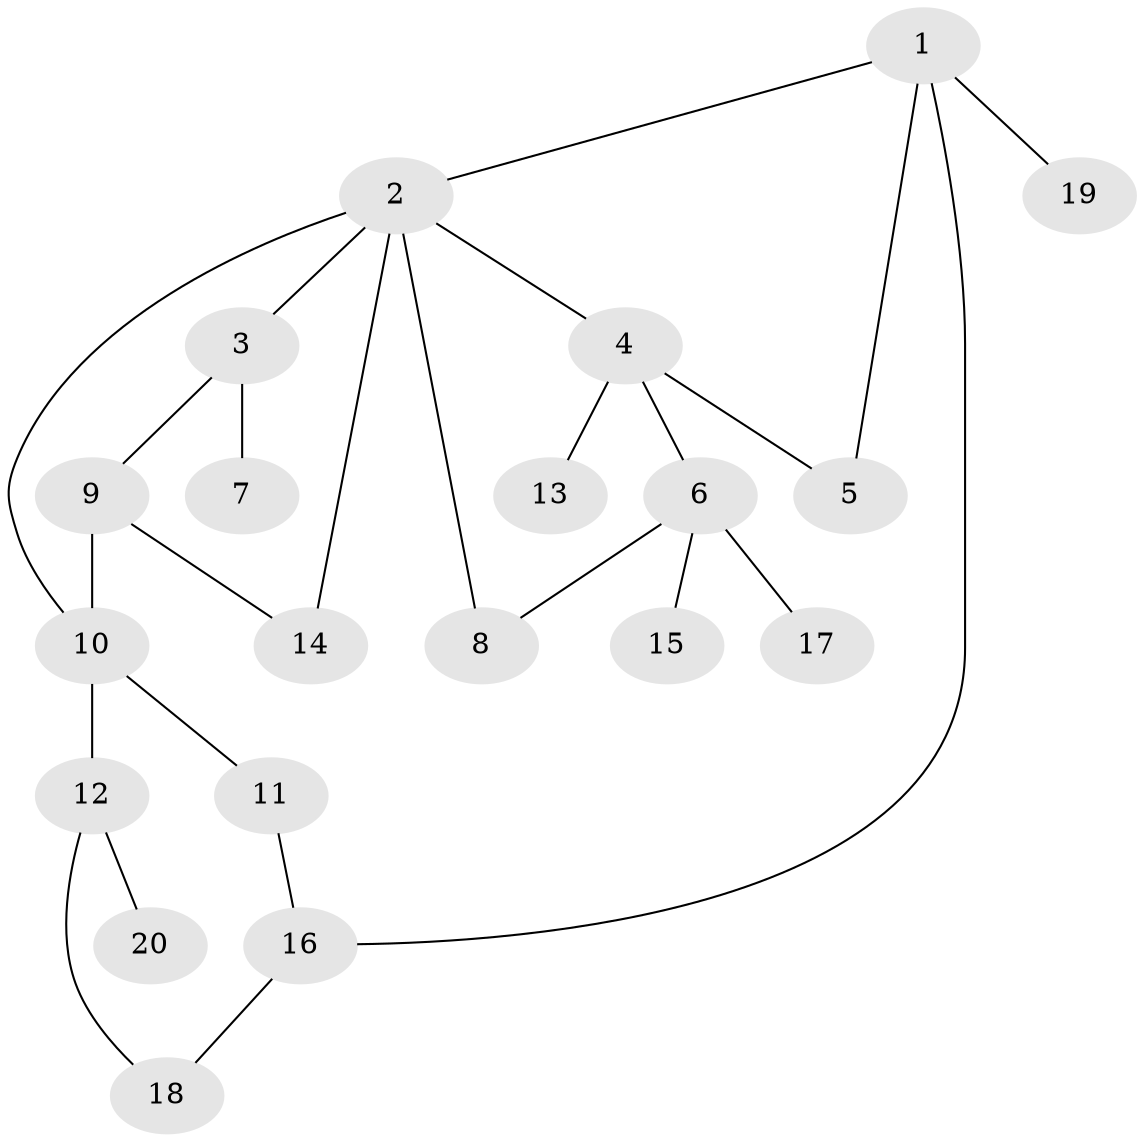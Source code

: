// Generated by graph-tools (version 1.1) at 2025/46/02/15/25 05:46:28]
// undirected, 20 vertices, 25 edges
graph export_dot {
graph [start="1"]
  node [color=gray90,style=filled];
  1;
  2;
  3;
  4;
  5;
  6;
  7;
  8;
  9;
  10;
  11;
  12;
  13;
  14;
  15;
  16;
  17;
  18;
  19;
  20;
  1 -- 2;
  1 -- 5;
  1 -- 16;
  1 -- 19;
  2 -- 3;
  2 -- 4;
  2 -- 8;
  2 -- 10;
  2 -- 14;
  3 -- 7;
  3 -- 9;
  4 -- 6;
  4 -- 13;
  4 -- 5;
  6 -- 15;
  6 -- 17;
  6 -- 8;
  9 -- 10;
  9 -- 14;
  10 -- 11;
  10 -- 12;
  11 -- 16;
  12 -- 20;
  12 -- 18;
  16 -- 18;
}
